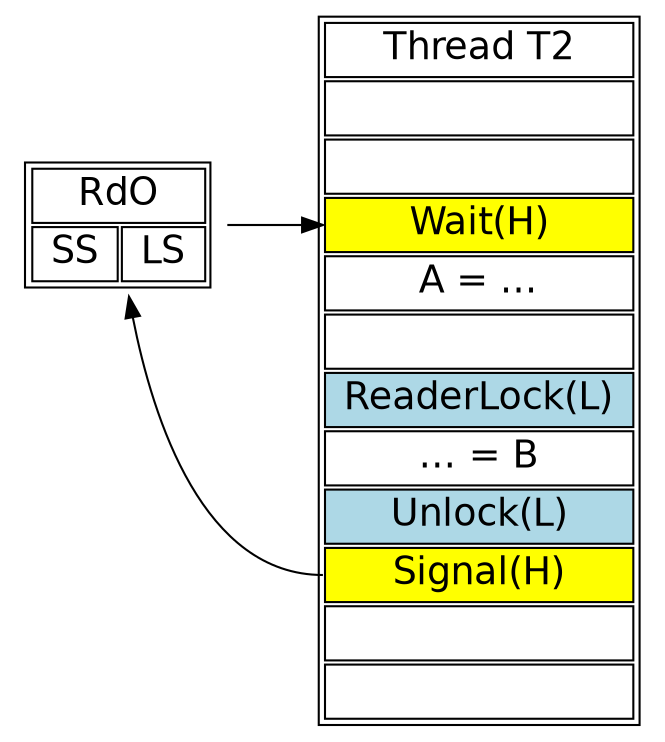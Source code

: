 digraph exa1 {
  rankdir="LR"
  node [shape=plaintext fontname="Helvetica" rankdir="LR" labeljust="r" fontsize=18 ];
   T1  [label=<<TABLE BGCOLOR="white">  
      <tr>  <td port="0" > Thread T1 </td> </tr> 
      <tr>  <td> A = ... </td> </tr> 
      <tr>  <td bgcolor="yellow" port="signal"> Signal(H) </td> </tr> 
      <tr>  <td bgcolor="lightblue"> WriterLock(L) </td> </tr> 
      <tr>  <td> B = ... </td> </tr> 
      <tr>  <td bgcolor="lightblue"> Unlock(L) </td> </tr> 
      <tr>  <td>   </td> </tr> 
      <tr>  <td>   </td> </tr> 
      <tr>  <td>   </td> </tr> 
      <tr>  <td>   </td> </tr> 
      <tr>  <td bgcolor="yellow" port="wait"> Wait(H) </td> </tr> 
      <tr>  <td> A = ... </td> </tr> 
      </TABLE>>
    ]
  T1  [shape=plaintext label=<<TABLE BGCOLOR="white"> <tr> 
        <td colspan="2">RdO</td> 
      </tr> <tr> 
        <td> SS </td>
        <td> LS </td>
      </tr> </TABLE>>
    ]

   T2 [label=<<TABLE BGCOLOR="white">  
      <tr>  <td port="0"> Thread T2 </td> </tr> 
      <tr>  <td>   </td> </tr> 
      <tr>  <td>   </td> </tr> 
      <tr>  <td bgcolor="yellow" port="wait"> Wait(H) </td> </tr> 
      <tr>  <td> A = ... </td> </tr> 
      <tr>  <td>   </td> </tr> 
      <tr>  <td bgcolor="lightblue"> ReaderLock(L) </td> </tr> 
      <tr>  <td> ... = B </td> </tr> 
      <tr>  <td bgcolor="lightblue"> Unlock(L) </td> </tr> 
      <tr>  <td bgcolor="yellow" port="signal"> Signal(H) </td> </tr> 
      <tr>  <td>  </td> </tr> 
      <tr>  <td>  </td> </tr> 
      </TABLE>>
    ]

    T1:0 -> T2:0 [color="white" style="invis"];
    T1:signal -> T2:wait;
    T2:signal -> T1:wait;
}
